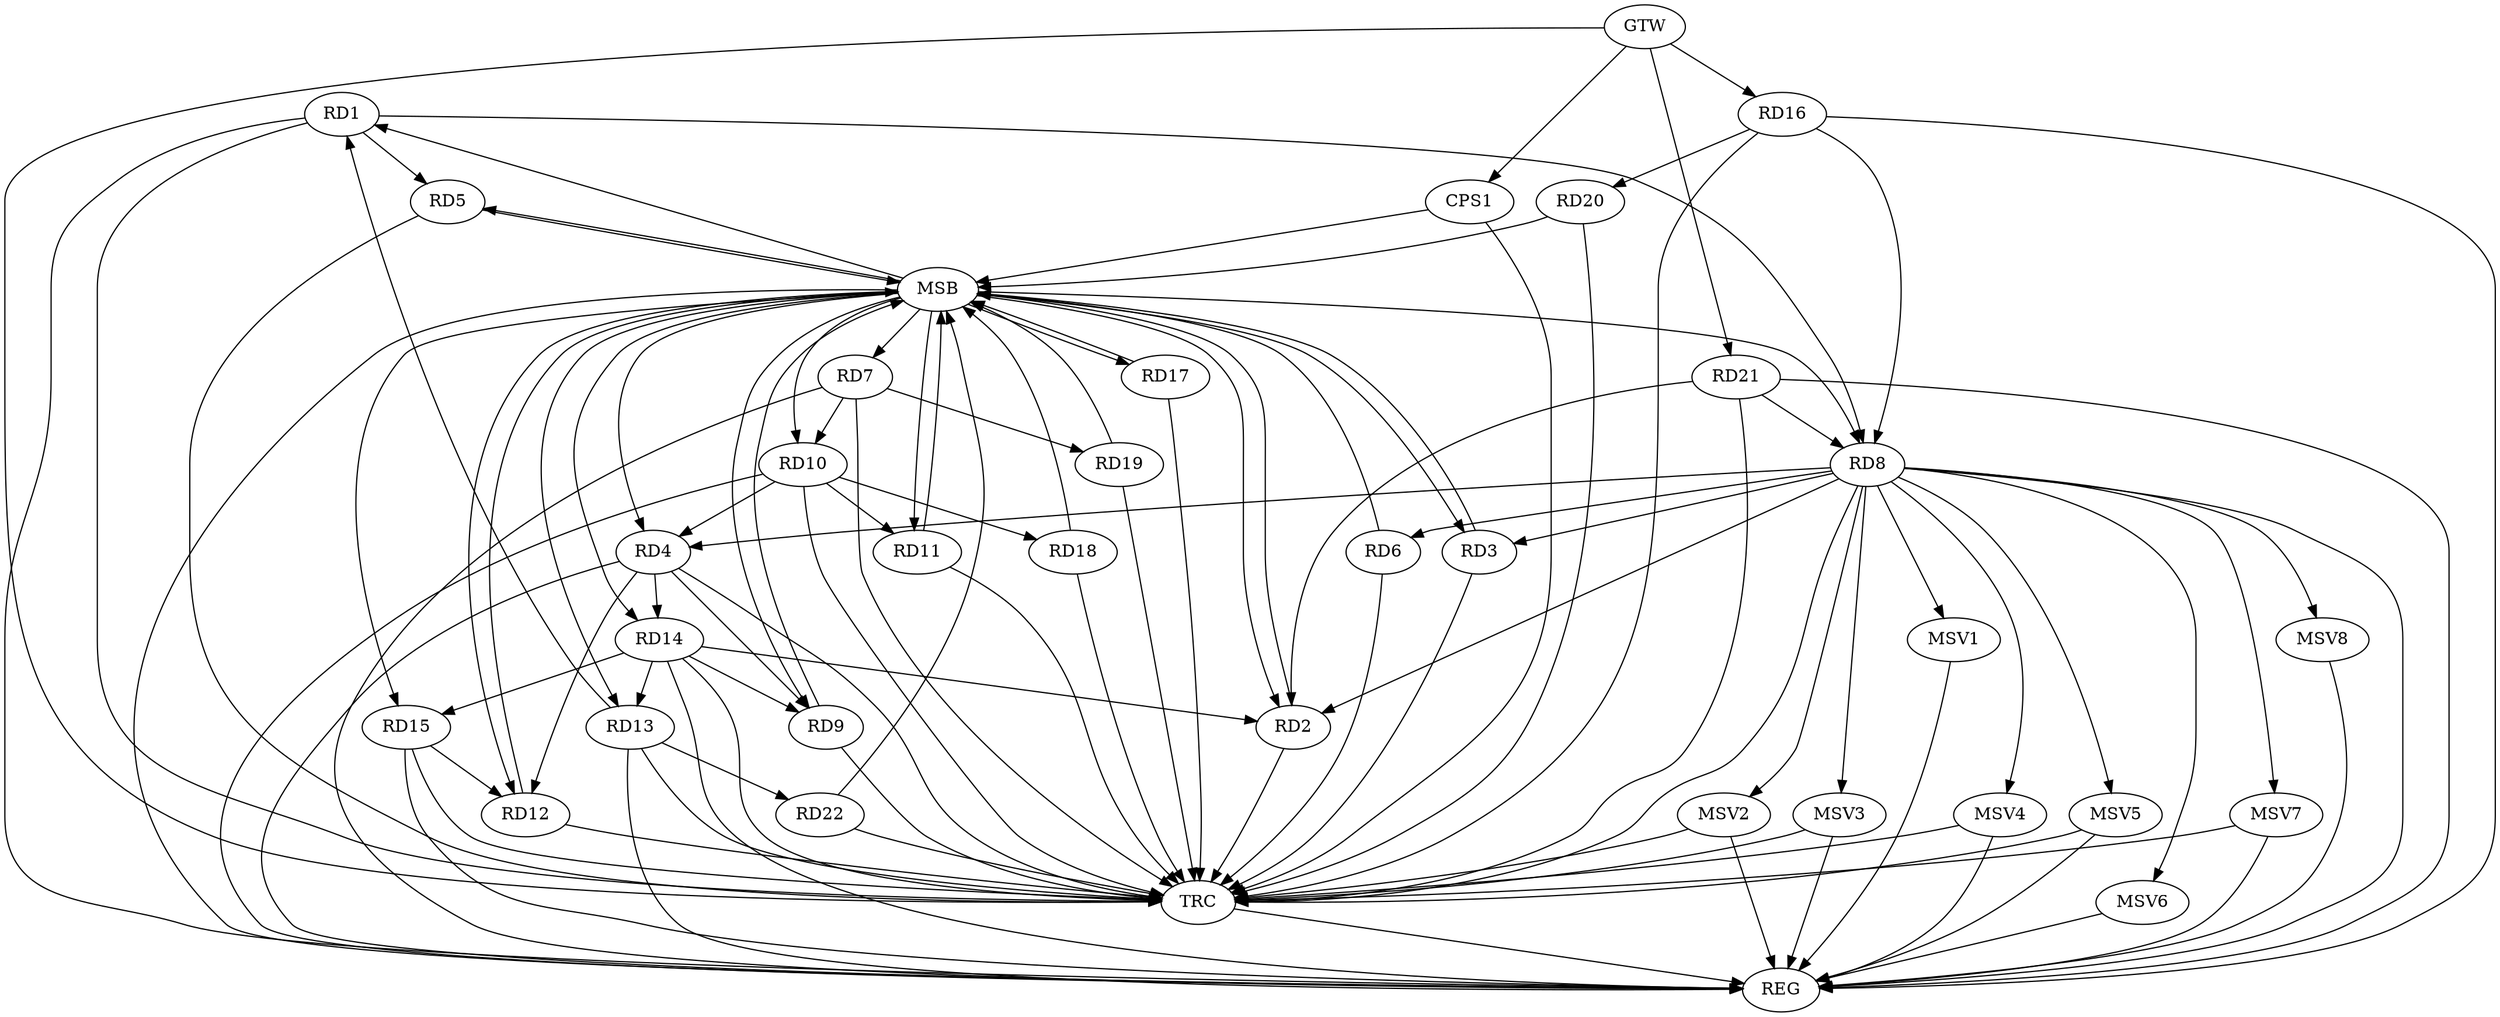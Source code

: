 strict digraph G {
  RD1 [ label="RD1" ];
  RD2 [ label="RD2" ];
  RD3 [ label="RD3" ];
  RD4 [ label="RD4" ];
  RD5 [ label="RD5" ];
  RD6 [ label="RD6" ];
  RD7 [ label="RD7" ];
  RD8 [ label="RD8" ];
  RD9 [ label="RD9" ];
  RD10 [ label="RD10" ];
  RD11 [ label="RD11" ];
  RD12 [ label="RD12" ];
  RD13 [ label="RD13" ];
  RD14 [ label="RD14" ];
  RD15 [ label="RD15" ];
  RD16 [ label="RD16" ];
  RD17 [ label="RD17" ];
  RD18 [ label="RD18" ];
  RD19 [ label="RD19" ];
  RD20 [ label="RD20" ];
  RD21 [ label="RD21" ];
  RD22 [ label="RD22" ];
  CPS1 [ label="CPS1" ];
  GTW [ label="GTW" ];
  REG [ label="REG" ];
  MSB [ label="MSB" ];
  TRC [ label="TRC" ];
  MSV1 [ label="MSV1" ];
  MSV2 [ label="MSV2" ];
  MSV3 [ label="MSV3" ];
  MSV4 [ label="MSV4" ];
  MSV5 [ label="MSV5" ];
  MSV6 [ label="MSV6" ];
  MSV7 [ label="MSV7" ];
  MSV8 [ label="MSV8" ];
  RD1 -> RD5;
  RD1 -> RD8;
  RD13 -> RD1;
  RD8 -> RD2;
  RD14 -> RD2;
  RD21 -> RD2;
  RD8 -> RD3;
  RD8 -> RD4;
  RD4 -> RD9;
  RD10 -> RD4;
  RD4 -> RD12;
  RD4 -> RD14;
  RD8 -> RD6;
  RD7 -> RD10;
  RD7 -> RD19;
  RD16 -> RD8;
  RD21 -> RD8;
  RD14 -> RD9;
  RD10 -> RD11;
  RD10 -> RD18;
  RD15 -> RD12;
  RD14 -> RD13;
  RD13 -> RD22;
  RD14 -> RD15;
  RD16 -> RD20;
  GTW -> RD16;
  GTW -> RD21;
  GTW -> CPS1;
  RD1 -> REG;
  RD4 -> REG;
  RD7 -> REG;
  RD8 -> REG;
  RD10 -> REG;
  RD13 -> REG;
  RD14 -> REG;
  RD15 -> REG;
  RD16 -> REG;
  RD21 -> REG;
  RD2 -> MSB;
  MSB -> RD1;
  MSB -> REG;
  RD3 -> MSB;
  MSB -> RD5;
  MSB -> RD10;
  MSB -> RD11;
  RD5 -> MSB;
  MSB -> RD4;
  RD6 -> MSB;
  MSB -> RD2;
  MSB -> RD7;
  MSB -> RD9;
  MSB -> RD14;
  RD9 -> MSB;
  MSB -> RD8;
  RD11 -> MSB;
  RD12 -> MSB;
  RD17 -> MSB;
  RD18 -> MSB;
  MSB -> RD13;
  RD19 -> MSB;
  RD20 -> MSB;
  MSB -> RD17;
  RD22 -> MSB;
  MSB -> RD15;
  CPS1 -> MSB;
  MSB -> RD12;
  MSB -> RD3;
  RD1 -> TRC;
  RD2 -> TRC;
  RD3 -> TRC;
  RD4 -> TRC;
  RD5 -> TRC;
  RD6 -> TRC;
  RD7 -> TRC;
  RD8 -> TRC;
  RD9 -> TRC;
  RD10 -> TRC;
  RD11 -> TRC;
  RD12 -> TRC;
  RD13 -> TRC;
  RD14 -> TRC;
  RD15 -> TRC;
  RD16 -> TRC;
  RD17 -> TRC;
  RD18 -> TRC;
  RD19 -> TRC;
  RD20 -> TRC;
  RD21 -> TRC;
  RD22 -> TRC;
  CPS1 -> TRC;
  GTW -> TRC;
  TRC -> REG;
  RD8 -> MSV1;
  MSV1 -> REG;
  RD8 -> MSV2;
  MSV2 -> REG;
  MSV2 -> TRC;
  RD8 -> MSV3;
  MSV3 -> REG;
  MSV3 -> TRC;
  RD8 -> MSV4;
  MSV4 -> REG;
  MSV4 -> TRC;
  RD8 -> MSV5;
  RD8 -> MSV6;
  RD8 -> MSV7;
  MSV5 -> REG;
  MSV5 -> TRC;
  MSV6 -> REG;
  MSV7 -> REG;
  MSV7 -> TRC;
  RD8 -> MSV8;
  MSV8 -> REG;
}

